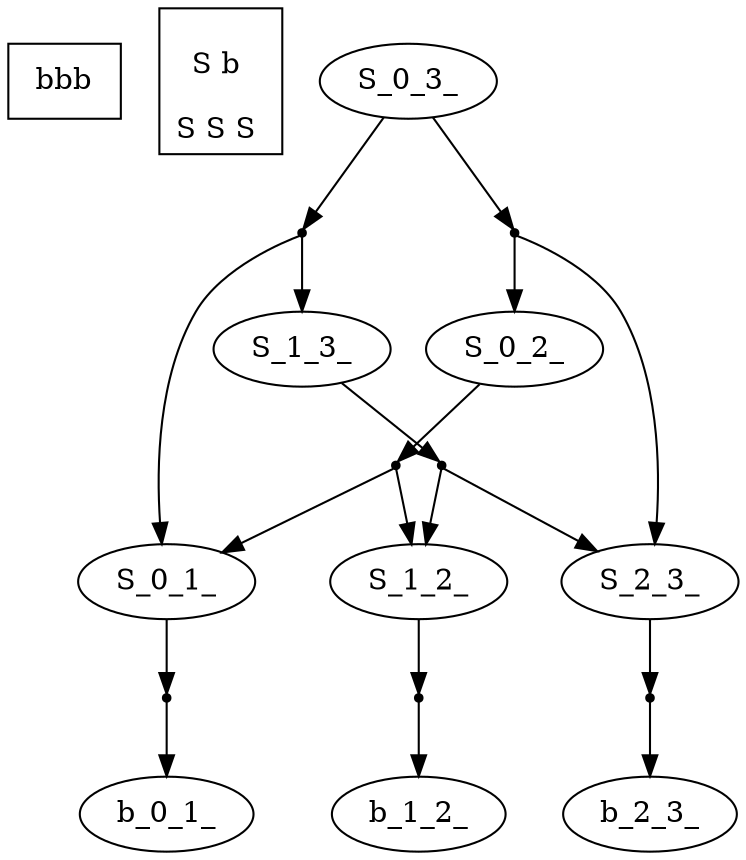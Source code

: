 digraph {
_input_[label ="bbb", shape = rectangle]_grammar_[label ="
\lS b 
\lS S S ", shape = rectangle]
node[ ordering ="out"];
graph[ overlap =false, splines = true];
S_0_1_[label="S_0_1_"];
S_0_1_0[shape = point,label="S_0_1_0"];
S_0_1_->S_0_1_0;
b_0_1_[label="b_0_1_"];
S_0_1_0->b_0_1_;
S_0_2_[label="S_0_2_"];
S_0_2_0[shape = point,label="S_0_2_0"];
S_0_2_->S_0_2_0;
S_0_1_[label="S_0_1_"];
S_0_2_0->S_0_1_;
S_1_2_[label="S_1_2_"];
S_0_2_0->S_1_2_;
S_0_3_[label="S_0_3_"];
S_0_3_0[shape = point,label="S_0_3_0"];
S_0_3_->S_0_3_0;
S_0_1_[label="S_0_1_"];
S_0_3_0->S_0_1_;
S_1_3_[label="S_1_3_"];
S_0_3_0->S_1_3_;
S_0_3_1[shape = point,label="S_0_3_1"];
S_0_3_->S_0_3_1;
S_0_2_[label="S_0_2_"];
S_0_3_1->S_0_2_;
S_2_3_[label="S_2_3_"];
S_0_3_1->S_2_3_;
S_1_2_[label="S_1_2_"];
S_1_2_0[shape = point,label="S_1_2_0"];
S_1_2_->S_1_2_0;
b_1_2_[label="b_1_2_"];
S_1_2_0->b_1_2_;
S_1_3_[label="S_1_3_"];
S_1_3_0[shape = point,label="S_1_3_0"];
S_1_3_->S_1_3_0;
S_1_2_[label="S_1_2_"];
S_1_3_0->S_1_2_;
S_2_3_[label="S_2_3_"];
S_1_3_0->S_2_3_;
S_2_3_[label="S_2_3_"];
S_2_3_0[shape = point,label="S_2_3_0"];
S_2_3_->S_2_3_0;
b_2_3_[label="b_2_3_"];
S_2_3_0->b_2_3_;
}
